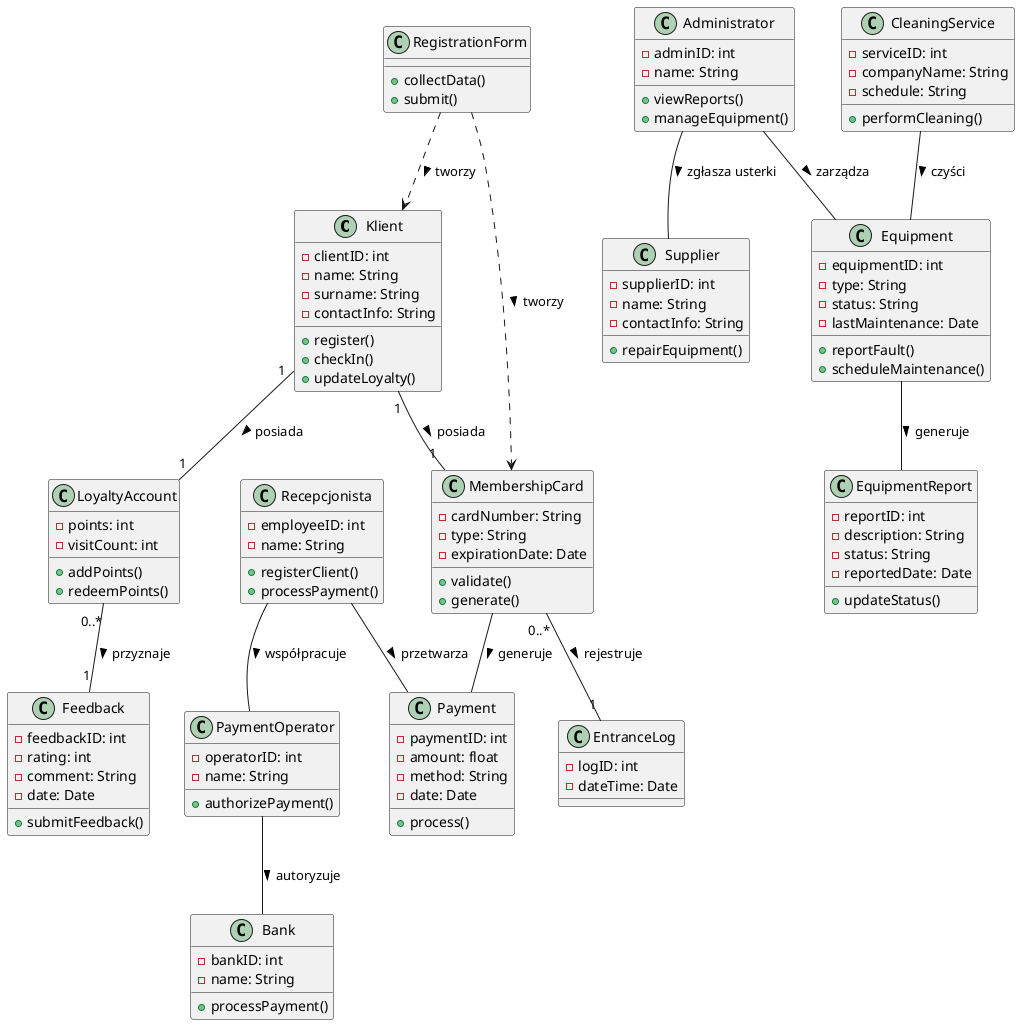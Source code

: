 @startuml

class Klient {
  - clientID: int
  - name: String
  - surname: String
  - contactInfo: String
  + register()
  + checkIn()
  + updateLoyalty()
}

class MembershipCard {
  - cardNumber: String
  - type: String
  - expirationDate: Date
  + validate()
  + generate()
}

class EntranceLog {
  - logID: int
  - dateTime: Date
}

class LoyaltyAccount {
  - points: int
  - visitCount: int
  + addPoints()
  + redeemPoints()
}

class Feedback {
  - feedbackID: int
  - rating: int
  - comment: String
  - date: Date
  + submitFeedback()
}

class RegistrationForm {
  + collectData()
  + submit()
}

class Payment {
  - paymentID: int
  - amount: float
  - method: String
  - date: Date
  + process()
}

class Recepcjonista {
  - employeeID: int
  - name: String
  + registerClient()
  + processPayment()
}

class PaymentOperator {
  - operatorID: int
  - name: String
  + authorizePayment()
}

class Bank {
  - bankID: int
  - name: String
  + processPayment()
}

class Equipment {
  - equipmentID: int
  - type: String
  - status: String
  - lastMaintenance: Date
  + reportFault()
  + scheduleMaintenance()
}

class EquipmentReport {
  - reportID: int
  - description: String
  - status: String
  - reportedDate: Date
  + updateStatus()
}

class Administrator {
  - adminID: int
  - name: String
  + viewReports()
  + manageEquipment()
}

class Supplier {
  - supplierID: int
  - name: String
  - contactInfo: String
  + repairEquipment()
}

class CleaningService {
  - serviceID: int
  - companyName: String
  - schedule: String
  + performCleaning()
}

Klient "1" -- "1" MembershipCard : posiada >
MembershipCard "0..*" -- "1" EntranceLog : rejestruje >
Klient "1" -- "1" LoyaltyAccount : posiada >
LoyaltyAccount "0..*" -- "1" Feedback : przyznaje >
RegistrationForm ..> Klient : tworzy >
RegistrationForm ..> MembershipCard : tworzy >
MembershipCard -- Payment : generuje >
Recepcjonista -- Payment : przetwarza >
Recepcjonista -- PaymentOperator : współpracuje >
PaymentOperator -- Bank : autoryzuje >
Equipment -- EquipmentReport : generuje >
Administrator -- Equipment : zarządza >
Administrator -- Supplier : zgłasza usterki >
CleaningService -- Equipment : czyści >

@enduml
